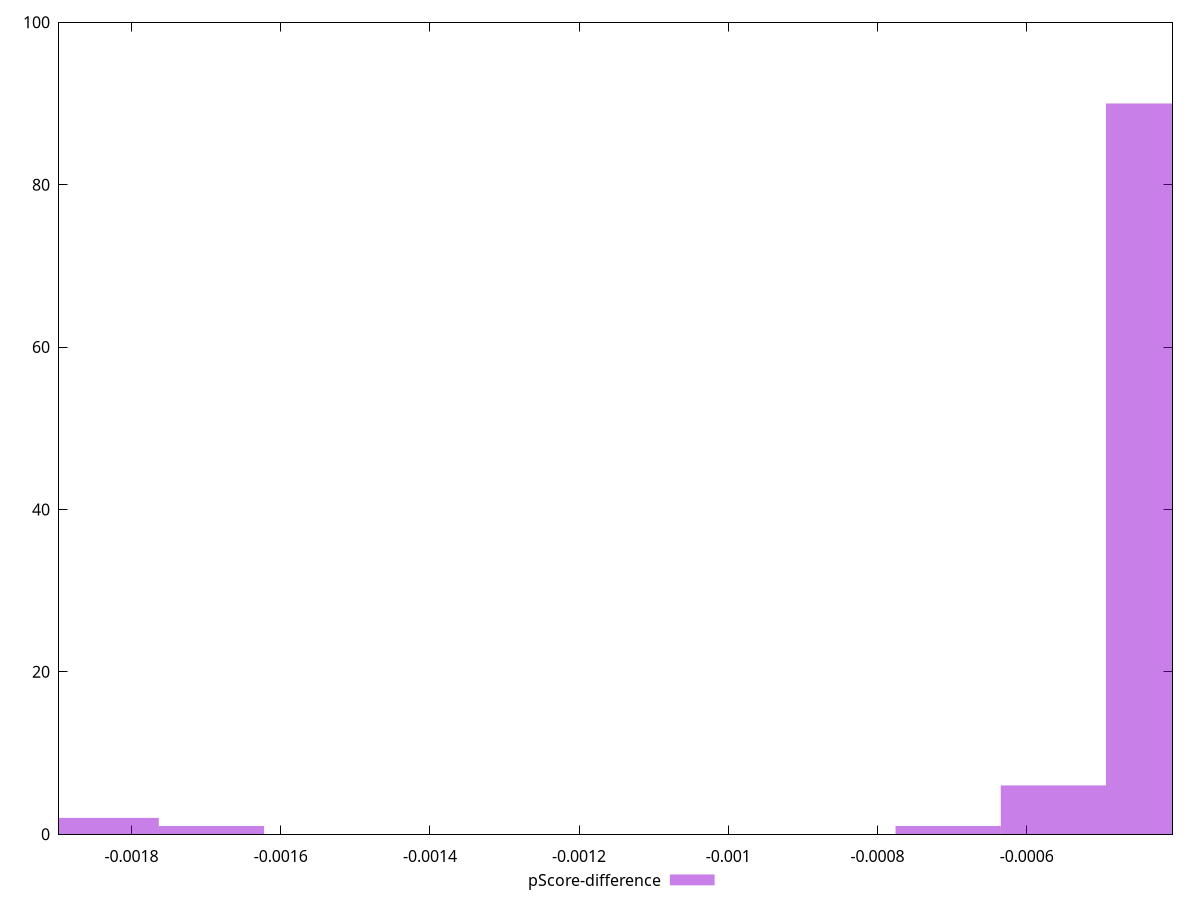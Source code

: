 reset

$pScoreDifference <<EOF
-0.0016928364502873461 1
-0.00042320911257183653 90
-0.0007053485209530608 1
-0.0018339061544779582 2
-0.0005642788167624487 6
EOF

set key outside below
set boxwidth 0.00014106970419061217
set xrange [-0.001897191767349815:-0.0004046169831554147]
set yrange [0:100]
set trange [0:100]
set style fill transparent solid 0.5 noborder
set terminal svg size 640, 490 enhanced background rgb 'white'
set output "reports/report_00032_2021-02-25T10-28-15.087Z/first-cpu-idle/samples/card/pScore-difference/histogram.svg"

plot $pScoreDifference title "pScore-difference" with boxes

reset
